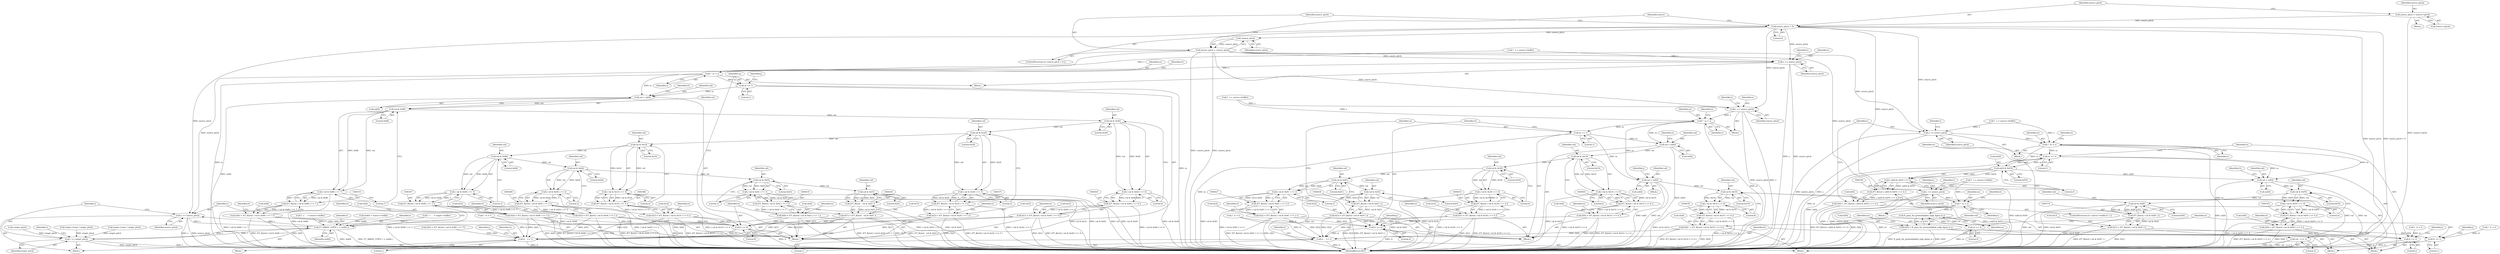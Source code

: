 digraph "0_savannah_b3500af717010137046ec4076d1e1c0641e33727@pointer" {
"1000269" [label="(Call,source_pitch = source->pitch)"];
"1000275" [label="(Call,source_pitch < 0)"];
"1000280" [label="(Call,-source_pitch)"];
"1000278" [label="(Call,source_pitch = -source_pitch)"];
"1000481" [label="(Call,s += source_pitch)"];
"1000320" [label="(Call,*  ss = s)"];
"1000343" [label="(Call,val = ss[0])"];
"1000355" [label="(Call,val & 0x80)"];
"1000354" [label="(Call,( val & 0x80 ) >> 7)"];
"1000352" [label="(Call,(FT_Byte)( ( val & 0x80 ) >> 7 ))"];
"1000348" [label="(Call,tt[0] = (FT_Byte)( ( val & 0x80 ) >> 7 ))"];
"1000434" [label="(Call,tt += 8)"];
"1000478" [label="(Call,tt   += 1)"];
"1000366" [label="(Call,val & 0x40)"];
"1000365" [label="(Call,( val & 0x40 ) >> 6)"];
"1000363" [label="(Call,(FT_Byte)( ( val & 0x40 ) >> 6 ))"];
"1000359" [label="(Call,tt[1] = (FT_Byte)( ( val & 0x40 ) >> 6 ))"];
"1000377" [label="(Call,val & 0x20)"];
"1000376" [label="(Call,( val & 0x20 ) >> 5)"];
"1000374" [label="(Call,(FT_Byte)( ( val & 0x20 ) >> 5 ))"];
"1000370" [label="(Call,tt[2] = (FT_Byte)( ( val & 0x20 ) >> 5 ))"];
"1000388" [label="(Call,val & 0x10)"];
"1000387" [label="(Call,( val & 0x10 ) >> 4)"];
"1000385" [label="(Call,(FT_Byte)( ( val & 0x10 ) >> 4 ))"];
"1000381" [label="(Call,tt[3] = (FT_Byte)( ( val & 0x10 ) >> 4 ))"];
"1000399" [label="(Call,val & 0x08)"];
"1000398" [label="(Call,( val & 0x08 ) >> 3)"];
"1000396" [label="(Call,(FT_Byte)( ( val & 0x08 ) >> 3 ))"];
"1000392" [label="(Call,tt[4] = (FT_Byte)( ( val & 0x08 ) >> 3 ))"];
"1000410" [label="(Call,val & 0x04)"];
"1000409" [label="(Call,( val & 0x04 ) >> 2)"];
"1000407" [label="(Call,(FT_Byte)( ( val & 0x04 ) >> 2 ))"];
"1000403" [label="(Call,tt[5] = (FT_Byte)( ( val & 0x04 ) >> 2 ))"];
"1000421" [label="(Call,val & 0x02)"];
"1000420" [label="(Call,( val & 0x02 ) >> 1)"];
"1000418" [label="(Call,(FT_Byte)( ( val & 0x02 ) >> 1 ))"];
"1000414" [label="(Call,tt[6] = (FT_Byte)( ( val & 0x02 ) >> 1 ))"];
"1000431" [label="(Call,val & 0x01)"];
"1000429" [label="(Call,(FT_Byte)(   val & 0x01 ))"];
"1000425" [label="(Call,tt[7] = (FT_Byte)(   val & 0x01 ))"];
"1000437" [label="(Call,ss += 1)"];
"1000532" [label="(Call,s += source_pitch)"];
"1000528" [label="(Call,FT_ARRAY_COPY( t, s, width ))"];
"1000535" [label="(Call,t += target_pitch)"];
"1000690" [label="(Call,s += source_pitch)"];
"1000572" [label="(Call,*  ss = s)"];
"1000595" [label="(Call,val = ss[0])"];
"1000607" [label="(Call,val & 0xC0)"];
"1000606" [label="(Call,( val & 0xC0 ) >> 6)"];
"1000604" [label="(Call,(FT_Byte)( ( val & 0xC0 ) >> 6 ))"];
"1000600" [label="(Call,tt[0] = (FT_Byte)( ( val & 0xC0 ) >> 6 ))"];
"1000645" [label="(Call,tt += 4)"];
"1000687" [label="(Call,tt    += 1)"];
"1000618" [label="(Call,val & 0x30)"];
"1000617" [label="(Call,( val & 0x30 ) >> 4)"];
"1000615" [label="(Call,(FT_Byte)( ( val & 0x30 ) >> 4 ))"];
"1000611" [label="(Call,tt[1] = (FT_Byte)( ( val & 0x30 ) >> 4 ))"];
"1000629" [label="(Call,val & 0x0C)"];
"1000628" [label="(Call,( val & 0x0C ) >> 2)"];
"1000626" [label="(Call,(FT_Byte)( ( val & 0x0C ) >> 2 ))"];
"1000622" [label="(Call,tt[2] = (FT_Byte)( ( val & 0x0C ) >> 2 ))"];
"1000639" [label="(Call,val & 0x03)"];
"1000637" [label="(Call,(FT_Byte)( ( val & 0x03 ) ))"];
"1000633" [label="(Call,tt[3] = (FT_Byte)( ( val & 0x03 ) ))"];
"1000642" [label="(Call,ss += 1)"];
"1000661" [label="(Call,val = ss[0])"];
"1000680" [label="(Call,val & 0xC0)"];
"1000679" [label="(Call,( val & 0xC0 ) >> 6)"];
"1000677" [label="(Call,(FT_Byte)( ( val & 0xC0 ) >> 6 ))"];
"1000673" [label="(Call,tt[0]  = (FT_Byte)( ( val & 0xC0 ) >> 6 ))"];
"1000684" [label="(Call,val  <<= 2)"];
"1000803" [label="(Call,s += source_pitch)"];
"1000730" [label="(Call,*  ss = s)"];
"1000753" [label="(Call,val = ss[0])"];
"1000765" [label="(Call,val & 0xF0)"];
"1000764" [label="(Call,( val & 0xF0 ) >> 4)"];
"1000762" [label="(Call,(FT_Byte)( ( val & 0xF0 ) >> 4 ))"];
"1000758" [label="(Call,tt[0] = (FT_Byte)( ( val & 0xF0 ) >> 4 ))"];
"1000781" [label="(Call,tt += 2)"];
"1000775" [label="(Call,val & 0x0F)"];
"1000773" [label="(Call,(FT_Byte)( ( val & 0x0F ) ))"];
"1000769" [label="(Call,tt[1] = (FT_Byte)( ( val & 0x0F ) ))"];
"1000778" [label="(Call,ss += 1)"];
"1000797" [label="(Call,ss[0] & 0xF0)"];
"1000796" [label="(Call,( ss[0] & 0xF0 ) >> 4)"];
"1000794" [label="(Call,(FT_Byte)( ( ss[0] & 0xF0 ) >> 4 ))"];
"1000790" [label="(Call,tt[0] = (FT_Byte)( ( ss[0] & 0xF0 ) >> 4 ))"];
"1000875" [label="(Call,s += source_pitch)"];
"1000843" [label="(Call,*  ss = s)"];
"1000867" [label="(Call,ft_gray_for_premultiplied_srgb_bgra( ss ))"];
"1000863" [label="(Call,tt[0] = ft_gray_for_premultiplied_srgb_bgra( ss ))"];
"1000872" [label="(Call,tt += 1)"];
"1000869" [label="(Call,ss += 4)"];
"1000637" [label="(Call,(FT_Byte)( ( val & 0x03 ) ))"];
"1000661" [label="(Call,val = ss[0])"];
"1000600" [label="(Call,tt[0] = (FT_Byte)( ( val & 0xC0 ) >> 6 ))"];
"1000592" [label="(Identifier,j)"];
"1000573" [label="(Identifier,ss)"];
"1000570" [label="(Block,)"];
"1000730" [label="(Call,*  ss = s)"];
"1000765" [label="(Call,val & 0xF0)"];
"1000791" [label="(Call,tt[0])"];
"1000609" [label="(Literal,0xC0)"];
"1000673" [label="(Call,tt[0]  = (FT_Byte)( ( val & 0xC0 ) >> 6 ))"];
"1000668" [label="(Identifier,j)"];
"1000369" [label="(Literal,6)"];
"1000429" [label="(Call,(FT_Byte)(   val & 0x01 ))"];
"1000110" [label="(Block,)"];
"1000615" [label="(Call,(FT_Byte)( ( val & 0x30 ) >> 4 ))"];
"1000499" [label="(Call,*  s     = source->buffer)"];
"1000387" [label="(Call,( val & 0x10 ) >> 4)"];
"1000794" [label="(Call,(FT_Byte)( ( ss[0] & 0xF0 ) >> 4 ))"];
"1000873" [label="(Identifier,tt)"];
"1000320" [label="(Call,*  ss = s)"];
"1000345" [label="(Call,ss[0])"];
"1000542" [label="(Call,*  s = source->buffer)"];
"1000767" [label="(Literal,0xF0)"];
"1000593" [label="(Block,)"];
"1000422" [label="(Identifier,val)"];
"1000413" [label="(Literal,2)"];
"1000630" [label="(Identifier,val)"];
"1000779" [label="(Identifier,ss)"];
"1000813" [label="(Call,*  s = source->buffer)"];
"1000679" [label="(Call,( val & 0xC0 ) >> 6)"];
"1000463" [label="(Block,)"];
"1000354" [label="(Call,( val & 0x80 ) >> 7)"];
"1000357" [label="(Literal,0x80)"];
"1000782" [label="(Identifier,tt)"];
"1000663" [label="(Call,ss[0])"];
"1000377" [label="(Call,val & 0x20)"];
"1000687" [label="(Call,tt    += 1)"];
"1000284" [label="(Identifier,source)"];
"1000631" [label="(Literal,0x0C)"];
"1000595" [label="(Call,val = ss[0])"];
"1000628" [label="(Call,( val & 0x0C ) >> 2)"];
"1000770" [label="(Call,tt[1])"];
"1000536" [label="(Identifier,t)"];
"1000535" [label="(Call,t += target_pitch)"];
"1000602" [label="(Identifier,tt)"];
"1000374" [label="(Call,(FT_Byte)( ( val & 0x20 ) >> 5 ))"];
"1000410" [label="(Call,val & 0x04)"];
"1000276" [label="(Identifier,source_pitch)"];
"1000281" [label="(Identifier,source_pitch)"];
"1000404" [label="(Call,tt[5])"];
"1000425" [label="(Call,tt[7] = (FT_Byte)(   val & 0x01 ))"];
"1000646" [label="(Identifier,tt)"];
"1000478" [label="(Call,tt   += 1)"];
"1000290" [label="(Call,*  s = source->buffer)"];
"1000363" [label="(Call,(FT_Byte)( ( val & 0x40 ) >> 6 ))"];
"1000572" [label="(Call,*  ss = s)"];
"1000784" [label="(ControlStructure,if ( source->width & 1 ))"];
"1000807" [label="(Identifier,t)"];
"1000861" [label="(Identifier,j)"];
"1000392" [label="(Call,tt[4] = (FT_Byte)( ( val & 0x08 ) >> 3 ))"];
"1000690" [label="(Call,s += source_pitch)"];
"1000801" [label="(Literal,0xF0)"];
"1000621" [label="(Literal,4)"];
"1000385" [label="(Call,(FT_Byte)( ( val & 0x10 ) >> 4 ))"];
"1000420" [label="(Call,( val & 0x02 ) >> 1)"];
"1000407" [label="(Call,(FT_Byte)( ( val & 0x04 ) >> 2 ))"];
"1000482" [label="(Identifier,s)"];
"1000350" [label="(Identifier,tt)"];
"1000613" [label="(Identifier,tt)"];
"1000632" [label="(Literal,2)"];
"1000481" [label="(Call,s += source_pitch)"];
"1000423" [label="(Literal,0x02)"];
"1000532" [label="(Call,s += source_pitch)"];
"1000529" [label="(Identifier,t)"];
"1000464" [label="(Call,tt[0] = (FT_Byte)( ( val & 0x80 ) >> 7))"];
"1000368" [label="(Literal,0x40)"];
"1000371" [label="(Call,tt[2])"];
"1000843" [label="(Call,*  ss = s)"];
"1000841" [label="(Block,)"];
"1000731" [label="(Identifier,ss)"];
"1000624" [label="(Identifier,tt)"];
"1000751" [label="(Block,)"];
"1000735" [label="(Identifier,tt)"];
"1000783" [label="(Literal,2)"];
"1000773" [label="(Call,(FT_Byte)( ( val & 0x0F ) ))"];
"1000647" [label="(Literal,4)"];
"1000758" [label="(Call,tt[0] = (FT_Byte)( ( val & 0xF0 ) >> 4 ))"];
"1000321" [label="(Identifier,ss)"];
"1000401" [label="(Literal,0x08)"];
"1000689" [label="(Literal,1)"];
"1000732" [label="(Identifier,s)"];
"1000618" [label="(Call,val & 0x30)"];
"1000633" [label="(Call,tt[3] = (FT_Byte)( ( val & 0x03 ) ))"];
"1000617" [label="(Call,( val & 0x30 ) >> 4)"];
"1000390" [label="(Literal,0x10)"];
"1000361" [label="(Identifier,tt)"];
"1000526" [label="(Identifier,i)"];
"1000682" [label="(Literal,0xC0)"];
"1000681" [label="(Identifier,val)"];
"1000527" [label="(Block,)"];
"1000367" [label="(Identifier,val)"];
"1000432" [label="(Identifier,val)"];
"1000612" [label="(Call,tt[1])"];
"1000691" [label="(Identifier,s)"];
"1000768" [label="(Literal,4)"];
"1000845" [label="(Identifier,s)"];
"1000775" [label="(Call,val & 0x0F)"];
"1000433" [label="(Literal,0x01)"];
"1000493" [label="(Call,width = source->width)"];
"1000622" [label="(Call,tt[2] = (FT_Byte)( ( val & 0x0C ) >> 2 ))"];
"1000366" [label="(Call,val & 0x40)"];
"1000437" [label="(Call,ss += 1)"];
"1000680" [label="(Call,val & 0xC0)"];
"1000754" [label="(Identifier,val)"];
"1000642" [label="(Call,ss += 1)"];
"1000383" [label="(Identifier,tt)"];
"1000348" [label="(Call,tt[0] = (FT_Byte)( ( val & 0x80 ) >> 7 ))"];
"1000641" [label="(Literal,0x03)"];
"1000358" [label="(Literal,7)"];
"1000635" [label="(Identifier,tt)"];
"1000776" [label="(Identifier,val)"];
"1000877" [label="(Identifier,source_pitch)"];
"1000629" [label="(Call,val & 0x0C)"];
"1000462" [label="(Identifier,j)"];
"1000700" [label="(Call,*  s = source->buffer)"];
"1000802" [label="(Literal,4)"];
"1000352" [label="(Call,(FT_Byte)( ( val & 0x80 ) >> 7 ))"];
"1000382" [label="(Call,tt[3])"];
"1000232" [label="(Call,target->rows * target_pitch)"];
"1000619" [label="(Identifier,val)"];
"1000597" [label="(Call,ss[0])"];
"1000341" [label="(Block,)"];
"1000606" [label="(Call,( val & 0xC0 ) >> 6)"];
"1000370" [label="(Call,tt[2] = (FT_Byte)( ( val & 0x20 ) >> 5 ))"];
"1000359" [label="(Call,tt[1] = (FT_Byte)( ( val & 0x40 ) >> 6 ))"];
"1000755" [label="(Call,ss[0])"];
"1000871" [label="(Literal,4)"];
"1000393" [label="(Call,tt[4])"];
"1000863" [label="(Call,tt[0] = ft_gray_for_premultiplied_srgb_bgra( ss ))"];
"1000431" [label="(Call,val & 0x01)"];
"1000692" [label="(Identifier,source_pitch)"];
"1000400" [label="(Identifier,val)"];
"1000376" [label="(Call,( val & 0x20 ) >> 5)"];
"1000662" [label="(Identifier,val)"];
"1000601" [label="(Call,tt[0])"];
"1000780" [label="(Literal,1)"];
"1000415" [label="(Call,tt[6])"];
"1000694" [label="(Identifier,t)"];
"1000688" [label="(Identifier,tt)"];
"1000659" [label="(Block,)"];
"1000677" [label="(Call,(FT_Byte)( ( val & 0xC0 ) >> 6 ))"];
"1000344" [label="(Identifier,val)"];
"1000753" [label="(Call,val = ss[0])"];
"1000479" [label="(Identifier,tt)"];
"1000379" [label="(Literal,0x20)"];
"1000372" [label="(Identifier,tt)"];
"1000872" [label="(Call,tt += 1)"];
"1000797" [label="(Call,ss[0] & 0xF0)"];
"1000274" [label="(ControlStructure,if ( source_pitch < 0 ))"];
"1000280" [label="(Call,-source_pitch)"];
"1000414" [label="(Call,tt[6] = (FT_Byte)( ( val & 0x02 ) >> 1 ))"];
"1000533" [label="(Identifier,s)"];
"1000577" [label="(Identifier,tt)"];
"1000416" [label="(Identifier,tt)"];
"1000870" [label="(Identifier,ss)"];
"1000402" [label="(Literal,3)"];
"1000325" [label="(Identifier,tt)"];
"1000485" [label="(Identifier,t)"];
"1000610" [label="(Literal,6)"];
"1000847" [label="(Call,*  tt = t)"];
"1000604" [label="(Call,(FT_Byte)( ( val & 0xC0 ) >> 6 ))"];
"1000322" [label="(Identifier,s)"];
"1000277" [label="(Literal,0)"];
"1000389" [label="(Identifier,val)"];
"1000803" [label="(Call,s += source_pitch)"];
"1000750" [label="(Identifier,j)"];
"1000427" [label="(Identifier,tt)"];
"1000411" [label="(Identifier,val)"];
"1000805" [label="(Identifier,source_pitch)"];
"1000868" [label="(Identifier,ss)"];
"1000620" [label="(Literal,0x30)"];
"1000243" [label="(Call,target->rows * target_pitch)"];
"1000439" [label="(Literal,1)"];
"1000875" [label="(Call,s += source_pitch)"];
"1000424" [label="(Literal,1)"];
"1000674" [label="(Call,tt[0])"];
"1000436" [label="(Literal,8)"];
"1000356" [label="(Identifier,val)"];
"1000530" [label="(Identifier,s)"];
"1000864" [label="(Call,tt[0])"];
"1000381" [label="(Call,tt[3] = (FT_Byte)( ( val & 0x10 ) >> 4 ))"];
"1000412" [label="(Literal,0x04)"];
"1000634" [label="(Call,tt[3])"];
"1000777" [label="(Literal,0x0F)"];
"1000876" [label="(Identifier,s)"];
"1000844" [label="(Identifier,ss)"];
"1000343" [label="(Call,val = ss[0])"];
"1000639" [label="(Call,val & 0x03)"];
"1000640" [label="(Identifier,val)"];
"1000869" [label="(Call,ss += 4)"];
"1000848" [label="(Identifier,tt)"];
"1000645" [label="(Call,tt += 4)"];
"1000349" [label="(Call,tt[0])"];
"1000623" [label="(Call,tt[2])"];
"1000781" [label="(Call,tt += 2)"];
"1000391" [label="(Literal,4)"];
"1000728" [label="(Block,)"];
"1000279" [label="(Identifier,source_pitch)"];
"1000574" [label="(Identifier,s)"];
"1000672" [label="(Block,)"];
"1000683" [label="(Literal,6)"];
"1000421" [label="(Call,val & 0x02)"];
"1000403" [label="(Call,tt[5] = (FT_Byte)( ( val & 0x04 ) >> 2 ))"];
"1000531" [label="(Identifier,width)"];
"1000434" [label="(Call,tt += 8)"];
"1000769" [label="(Call,tt[1] = (FT_Byte)( ( val & 0x0F ) ))"];
"1000399" [label="(Call,val & 0x08)"];
"1000269" [label="(Call,source_pitch = source->pitch)"];
"1000260" [label="(Call,-target_pitch)"];
"1000671" [label="(Identifier,j)"];
"1000438" [label="(Identifier,ss)"];
"1000528" [label="(Call,FT_ARRAY_COPY( t, s, width ))"];
"1000380" [label="(Literal,5)"];
"1000340" [label="(Identifier,j)"];
"1000275" [label="(Call,source_pitch < 0)"];
"1000318" [label="(Block,)"];
"1000278" [label="(Call,source_pitch = -source_pitch)"];
"1000365" [label="(Call,( val & 0x40 ) >> 6)"];
"1000764" [label="(Call,( val & 0xF0 ) >> 4)"];
"1000426" [label="(Call,tt[7])"];
"1000867" [label="(Call,ft_gray_for_premultiplied_srgb_bgra( ss ))"];
"1000394" [label="(Identifier,tt)"];
"1000686" [label="(Literal,2)"];
"1000798" [label="(Call,ss[0])"];
"1000409" [label="(Call,( val & 0x04 ) >> 2)"];
"1000271" [label="(Call,source->pitch)"];
"1000874" [label="(Literal,1)"];
"1000804" [label="(Identifier,s)"];
"1000483" [label="(Identifier,source_pitch)"];
"1000360" [label="(Call,tt[1])"];
"1000398" [label="(Call,( val & 0x08 ) >> 3)"];
"1000270" [label="(Identifier,source_pitch)"];
"1000685" [label="(Identifier,val)"];
"1000778" [label="(Call,ss += 1)"];
"1000879" [label="(Identifier,t)"];
"1000355" [label="(Call,val & 0x80)"];
"1000537" [label="(Identifier,target_pitch)"];
"1000378" [label="(Identifier,val)"];
"1000405" [label="(Identifier,tt)"];
"1000324" [label="(Call,*  tt = t)"];
"1000607" [label="(Call,val & 0xC0)"];
"1000435" [label="(Identifier,tt)"];
"1000684" [label="(Call,val  <<= 2)"];
"1000885" [label="(MethodReturn,RET)"];
"1000388" [label="(Call,val & 0x10)"];
"1000734" [label="(Call,*  tt = t)"];
"1000790" [label="(Call,tt[0] = (FT_Byte)( ( ss[0] & 0xF0 ) >> 4 ))"];
"1000596" [label="(Identifier,val)"];
"1000608" [label="(Identifier,val)"];
"1000534" [label="(Identifier,source_pitch)"];
"1000396" [label="(Call,(FT_Byte)( ( val & 0x08 ) >> 3 ))"];
"1000760" [label="(Identifier,tt)"];
"1000643" [label="(Identifier,ss)"];
"1000505" [label="(Call,*  t     = target->buffer)"];
"1000644" [label="(Literal,1)"];
"1000766" [label="(Identifier,val)"];
"1000480" [label="(Literal,1)"];
"1000759" [label="(Call,tt[0])"];
"1000576" [label="(Call,*  tt = t)"];
"1000611" [label="(Call,tt[1] = (FT_Byte)( ( val & 0x30 ) >> 4 ))"];
"1000626" [label="(Call,(FT_Byte)( ( val & 0x0C ) >> 2 ))"];
"1000762" [label="(Call,(FT_Byte)( ( val & 0xF0 ) >> 4 ))"];
"1000771" [label="(Identifier,tt)"];
"1000796" [label="(Call,( ss[0] & 0xF0 ) >> 4)"];
"1000862" [label="(Block,)"];
"1000418" [label="(Call,(FT_Byte)( ( val & 0x02 ) >> 1 ))"];
"1000269" -> "1000110"  [label="AST: "];
"1000269" -> "1000271"  [label="CFG: "];
"1000270" -> "1000269"  [label="AST: "];
"1000271" -> "1000269"  [label="AST: "];
"1000276" -> "1000269"  [label="CFG: "];
"1000269" -> "1000885"  [label="DDG: source->pitch"];
"1000269" -> "1000275"  [label="DDG: source_pitch"];
"1000275" -> "1000274"  [label="AST: "];
"1000275" -> "1000277"  [label="CFG: "];
"1000276" -> "1000275"  [label="AST: "];
"1000277" -> "1000275"  [label="AST: "];
"1000279" -> "1000275"  [label="CFG: "];
"1000284" -> "1000275"  [label="CFG: "];
"1000275" -> "1000885"  [label="DDG: source_pitch < 0"];
"1000275" -> "1000885"  [label="DDG: source_pitch"];
"1000275" -> "1000280"  [label="DDG: source_pitch"];
"1000275" -> "1000481"  [label="DDG: source_pitch"];
"1000275" -> "1000532"  [label="DDG: source_pitch"];
"1000275" -> "1000690"  [label="DDG: source_pitch"];
"1000275" -> "1000803"  [label="DDG: source_pitch"];
"1000275" -> "1000875"  [label="DDG: source_pitch"];
"1000280" -> "1000278"  [label="AST: "];
"1000280" -> "1000281"  [label="CFG: "];
"1000281" -> "1000280"  [label="AST: "];
"1000278" -> "1000280"  [label="CFG: "];
"1000280" -> "1000278"  [label="DDG: source_pitch"];
"1000278" -> "1000274"  [label="AST: "];
"1000279" -> "1000278"  [label="AST: "];
"1000284" -> "1000278"  [label="CFG: "];
"1000278" -> "1000885"  [label="DDG: -source_pitch"];
"1000278" -> "1000885"  [label="DDG: source_pitch"];
"1000278" -> "1000481"  [label="DDG: source_pitch"];
"1000278" -> "1000532"  [label="DDG: source_pitch"];
"1000278" -> "1000690"  [label="DDG: source_pitch"];
"1000278" -> "1000803"  [label="DDG: source_pitch"];
"1000278" -> "1000875"  [label="DDG: source_pitch"];
"1000481" -> "1000318"  [label="AST: "];
"1000481" -> "1000483"  [label="CFG: "];
"1000482" -> "1000481"  [label="AST: "];
"1000483" -> "1000481"  [label="AST: "];
"1000485" -> "1000481"  [label="CFG: "];
"1000481" -> "1000885"  [label="DDG: source_pitch"];
"1000481" -> "1000885"  [label="DDG: s"];
"1000481" -> "1000320"  [label="DDG: s"];
"1000290" -> "1000481"  [label="DDG: s"];
"1000320" -> "1000318"  [label="AST: "];
"1000320" -> "1000322"  [label="CFG: "];
"1000321" -> "1000320"  [label="AST: "];
"1000322" -> "1000320"  [label="AST: "];
"1000325" -> "1000320"  [label="CFG: "];
"1000320" -> "1000885"  [label="DDG: ss"];
"1000290" -> "1000320"  [label="DDG: s"];
"1000320" -> "1000343"  [label="DDG: ss"];
"1000320" -> "1000437"  [label="DDG: ss"];
"1000343" -> "1000341"  [label="AST: "];
"1000343" -> "1000345"  [label="CFG: "];
"1000344" -> "1000343"  [label="AST: "];
"1000345" -> "1000343"  [label="AST: "];
"1000350" -> "1000343"  [label="CFG: "];
"1000343" -> "1000885"  [label="DDG: ss[0]"];
"1000437" -> "1000343"  [label="DDG: ss"];
"1000343" -> "1000355"  [label="DDG: val"];
"1000355" -> "1000354"  [label="AST: "];
"1000355" -> "1000357"  [label="CFG: "];
"1000356" -> "1000355"  [label="AST: "];
"1000357" -> "1000355"  [label="AST: "];
"1000358" -> "1000355"  [label="CFG: "];
"1000355" -> "1000354"  [label="DDG: val"];
"1000355" -> "1000354"  [label="DDG: 0x80"];
"1000355" -> "1000366"  [label="DDG: val"];
"1000354" -> "1000352"  [label="AST: "];
"1000354" -> "1000358"  [label="CFG: "];
"1000358" -> "1000354"  [label="AST: "];
"1000352" -> "1000354"  [label="CFG: "];
"1000354" -> "1000885"  [label="DDG: val & 0x80"];
"1000354" -> "1000352"  [label="DDG: val & 0x80"];
"1000354" -> "1000352"  [label="DDG: 7"];
"1000352" -> "1000348"  [label="AST: "];
"1000353" -> "1000352"  [label="AST: "];
"1000348" -> "1000352"  [label="CFG: "];
"1000352" -> "1000885"  [label="DDG: ( val & 0x80 ) >> 7"];
"1000352" -> "1000348"  [label="DDG: ( val & 0x80 ) >> 7"];
"1000348" -> "1000341"  [label="AST: "];
"1000349" -> "1000348"  [label="AST: "];
"1000361" -> "1000348"  [label="CFG: "];
"1000348" -> "1000885"  [label="DDG: tt[0]"];
"1000348" -> "1000885"  [label="DDG: (FT_Byte)( ( val & 0x80 ) >> 7 )"];
"1000348" -> "1000434"  [label="DDG: tt[0]"];
"1000434" -> "1000341"  [label="AST: "];
"1000434" -> "1000436"  [label="CFG: "];
"1000435" -> "1000434"  [label="AST: "];
"1000436" -> "1000434"  [label="AST: "];
"1000438" -> "1000434"  [label="CFG: "];
"1000434" -> "1000885"  [label="DDG: tt"];
"1000403" -> "1000434"  [label="DDG: tt[5]"];
"1000370" -> "1000434"  [label="DDG: tt[2]"];
"1000392" -> "1000434"  [label="DDG: tt[4]"];
"1000425" -> "1000434"  [label="DDG: tt[7]"];
"1000414" -> "1000434"  [label="DDG: tt[6]"];
"1000359" -> "1000434"  [label="DDG: tt[1]"];
"1000324" -> "1000434"  [label="DDG: tt"];
"1000381" -> "1000434"  [label="DDG: tt[3]"];
"1000434" -> "1000478"  [label="DDG: tt"];
"1000478" -> "1000463"  [label="AST: "];
"1000478" -> "1000480"  [label="CFG: "];
"1000479" -> "1000478"  [label="AST: "];
"1000480" -> "1000478"  [label="AST: "];
"1000462" -> "1000478"  [label="CFG: "];
"1000478" -> "1000885"  [label="DDG: tt"];
"1000464" -> "1000478"  [label="DDG: tt[0]"];
"1000403" -> "1000478"  [label="DDG: tt[5]"];
"1000370" -> "1000478"  [label="DDG: tt[2]"];
"1000392" -> "1000478"  [label="DDG: tt[4]"];
"1000425" -> "1000478"  [label="DDG: tt[7]"];
"1000414" -> "1000478"  [label="DDG: tt[6]"];
"1000359" -> "1000478"  [label="DDG: tt[1]"];
"1000324" -> "1000478"  [label="DDG: tt"];
"1000381" -> "1000478"  [label="DDG: tt[3]"];
"1000366" -> "1000365"  [label="AST: "];
"1000366" -> "1000368"  [label="CFG: "];
"1000367" -> "1000366"  [label="AST: "];
"1000368" -> "1000366"  [label="AST: "];
"1000369" -> "1000366"  [label="CFG: "];
"1000366" -> "1000365"  [label="DDG: val"];
"1000366" -> "1000365"  [label="DDG: 0x40"];
"1000366" -> "1000377"  [label="DDG: val"];
"1000365" -> "1000363"  [label="AST: "];
"1000365" -> "1000369"  [label="CFG: "];
"1000369" -> "1000365"  [label="AST: "];
"1000363" -> "1000365"  [label="CFG: "];
"1000365" -> "1000885"  [label="DDG: val & 0x40"];
"1000365" -> "1000363"  [label="DDG: val & 0x40"];
"1000365" -> "1000363"  [label="DDG: 6"];
"1000363" -> "1000359"  [label="AST: "];
"1000364" -> "1000363"  [label="AST: "];
"1000359" -> "1000363"  [label="CFG: "];
"1000363" -> "1000885"  [label="DDG: ( val & 0x40 ) >> 6"];
"1000363" -> "1000359"  [label="DDG: ( val & 0x40 ) >> 6"];
"1000359" -> "1000341"  [label="AST: "];
"1000360" -> "1000359"  [label="AST: "];
"1000372" -> "1000359"  [label="CFG: "];
"1000359" -> "1000885"  [label="DDG: tt[1]"];
"1000359" -> "1000885"  [label="DDG: (FT_Byte)( ( val & 0x40 ) >> 6 )"];
"1000377" -> "1000376"  [label="AST: "];
"1000377" -> "1000379"  [label="CFG: "];
"1000378" -> "1000377"  [label="AST: "];
"1000379" -> "1000377"  [label="AST: "];
"1000380" -> "1000377"  [label="CFG: "];
"1000377" -> "1000376"  [label="DDG: val"];
"1000377" -> "1000376"  [label="DDG: 0x20"];
"1000377" -> "1000388"  [label="DDG: val"];
"1000376" -> "1000374"  [label="AST: "];
"1000376" -> "1000380"  [label="CFG: "];
"1000380" -> "1000376"  [label="AST: "];
"1000374" -> "1000376"  [label="CFG: "];
"1000376" -> "1000885"  [label="DDG: val & 0x20"];
"1000376" -> "1000374"  [label="DDG: val & 0x20"];
"1000376" -> "1000374"  [label="DDG: 5"];
"1000374" -> "1000370"  [label="AST: "];
"1000375" -> "1000374"  [label="AST: "];
"1000370" -> "1000374"  [label="CFG: "];
"1000374" -> "1000885"  [label="DDG: ( val & 0x20 ) >> 5"];
"1000374" -> "1000370"  [label="DDG: ( val & 0x20 ) >> 5"];
"1000370" -> "1000341"  [label="AST: "];
"1000371" -> "1000370"  [label="AST: "];
"1000383" -> "1000370"  [label="CFG: "];
"1000370" -> "1000885"  [label="DDG: (FT_Byte)( ( val & 0x20 ) >> 5 )"];
"1000370" -> "1000885"  [label="DDG: tt[2]"];
"1000388" -> "1000387"  [label="AST: "];
"1000388" -> "1000390"  [label="CFG: "];
"1000389" -> "1000388"  [label="AST: "];
"1000390" -> "1000388"  [label="AST: "];
"1000391" -> "1000388"  [label="CFG: "];
"1000388" -> "1000387"  [label="DDG: val"];
"1000388" -> "1000387"  [label="DDG: 0x10"];
"1000388" -> "1000399"  [label="DDG: val"];
"1000387" -> "1000385"  [label="AST: "];
"1000387" -> "1000391"  [label="CFG: "];
"1000391" -> "1000387"  [label="AST: "];
"1000385" -> "1000387"  [label="CFG: "];
"1000387" -> "1000885"  [label="DDG: val & 0x10"];
"1000387" -> "1000385"  [label="DDG: val & 0x10"];
"1000387" -> "1000385"  [label="DDG: 4"];
"1000385" -> "1000381"  [label="AST: "];
"1000386" -> "1000385"  [label="AST: "];
"1000381" -> "1000385"  [label="CFG: "];
"1000385" -> "1000885"  [label="DDG: ( val & 0x10 ) >> 4"];
"1000385" -> "1000381"  [label="DDG: ( val & 0x10 ) >> 4"];
"1000381" -> "1000341"  [label="AST: "];
"1000382" -> "1000381"  [label="AST: "];
"1000394" -> "1000381"  [label="CFG: "];
"1000381" -> "1000885"  [label="DDG: tt[3]"];
"1000381" -> "1000885"  [label="DDG: (FT_Byte)( ( val & 0x10 ) >> 4 )"];
"1000399" -> "1000398"  [label="AST: "];
"1000399" -> "1000401"  [label="CFG: "];
"1000400" -> "1000399"  [label="AST: "];
"1000401" -> "1000399"  [label="AST: "];
"1000402" -> "1000399"  [label="CFG: "];
"1000399" -> "1000398"  [label="DDG: val"];
"1000399" -> "1000398"  [label="DDG: 0x08"];
"1000399" -> "1000410"  [label="DDG: val"];
"1000398" -> "1000396"  [label="AST: "];
"1000398" -> "1000402"  [label="CFG: "];
"1000402" -> "1000398"  [label="AST: "];
"1000396" -> "1000398"  [label="CFG: "];
"1000398" -> "1000885"  [label="DDG: val & 0x08"];
"1000398" -> "1000396"  [label="DDG: val & 0x08"];
"1000398" -> "1000396"  [label="DDG: 3"];
"1000396" -> "1000392"  [label="AST: "];
"1000397" -> "1000396"  [label="AST: "];
"1000392" -> "1000396"  [label="CFG: "];
"1000396" -> "1000885"  [label="DDG: ( val & 0x08 ) >> 3"];
"1000396" -> "1000392"  [label="DDG: ( val & 0x08 ) >> 3"];
"1000392" -> "1000341"  [label="AST: "];
"1000393" -> "1000392"  [label="AST: "];
"1000405" -> "1000392"  [label="CFG: "];
"1000392" -> "1000885"  [label="DDG: (FT_Byte)( ( val & 0x08 ) >> 3 )"];
"1000392" -> "1000885"  [label="DDG: tt[4]"];
"1000410" -> "1000409"  [label="AST: "];
"1000410" -> "1000412"  [label="CFG: "];
"1000411" -> "1000410"  [label="AST: "];
"1000412" -> "1000410"  [label="AST: "];
"1000413" -> "1000410"  [label="CFG: "];
"1000410" -> "1000409"  [label="DDG: val"];
"1000410" -> "1000409"  [label="DDG: 0x04"];
"1000410" -> "1000421"  [label="DDG: val"];
"1000409" -> "1000407"  [label="AST: "];
"1000409" -> "1000413"  [label="CFG: "];
"1000413" -> "1000409"  [label="AST: "];
"1000407" -> "1000409"  [label="CFG: "];
"1000409" -> "1000885"  [label="DDG: val & 0x04"];
"1000409" -> "1000407"  [label="DDG: val & 0x04"];
"1000409" -> "1000407"  [label="DDG: 2"];
"1000407" -> "1000403"  [label="AST: "];
"1000408" -> "1000407"  [label="AST: "];
"1000403" -> "1000407"  [label="CFG: "];
"1000407" -> "1000885"  [label="DDG: ( val & 0x04 ) >> 2"];
"1000407" -> "1000403"  [label="DDG: ( val & 0x04 ) >> 2"];
"1000403" -> "1000341"  [label="AST: "];
"1000404" -> "1000403"  [label="AST: "];
"1000416" -> "1000403"  [label="CFG: "];
"1000403" -> "1000885"  [label="DDG: tt[5]"];
"1000403" -> "1000885"  [label="DDG: (FT_Byte)( ( val & 0x04 ) >> 2 )"];
"1000421" -> "1000420"  [label="AST: "];
"1000421" -> "1000423"  [label="CFG: "];
"1000422" -> "1000421"  [label="AST: "];
"1000423" -> "1000421"  [label="AST: "];
"1000424" -> "1000421"  [label="CFG: "];
"1000421" -> "1000420"  [label="DDG: val"];
"1000421" -> "1000420"  [label="DDG: 0x02"];
"1000421" -> "1000431"  [label="DDG: val"];
"1000420" -> "1000418"  [label="AST: "];
"1000420" -> "1000424"  [label="CFG: "];
"1000424" -> "1000420"  [label="AST: "];
"1000418" -> "1000420"  [label="CFG: "];
"1000420" -> "1000885"  [label="DDG: val & 0x02"];
"1000420" -> "1000418"  [label="DDG: val & 0x02"];
"1000420" -> "1000418"  [label="DDG: 1"];
"1000418" -> "1000414"  [label="AST: "];
"1000419" -> "1000418"  [label="AST: "];
"1000414" -> "1000418"  [label="CFG: "];
"1000418" -> "1000885"  [label="DDG: ( val & 0x02 ) >> 1"];
"1000418" -> "1000414"  [label="DDG: ( val & 0x02 ) >> 1"];
"1000414" -> "1000341"  [label="AST: "];
"1000415" -> "1000414"  [label="AST: "];
"1000427" -> "1000414"  [label="CFG: "];
"1000414" -> "1000885"  [label="DDG: (FT_Byte)( ( val & 0x02 ) >> 1 )"];
"1000414" -> "1000885"  [label="DDG: tt[6]"];
"1000431" -> "1000429"  [label="AST: "];
"1000431" -> "1000433"  [label="CFG: "];
"1000432" -> "1000431"  [label="AST: "];
"1000433" -> "1000431"  [label="AST: "];
"1000429" -> "1000431"  [label="CFG: "];
"1000431" -> "1000885"  [label="DDG: val"];
"1000431" -> "1000429"  [label="DDG: val"];
"1000431" -> "1000429"  [label="DDG: 0x01"];
"1000429" -> "1000425"  [label="AST: "];
"1000430" -> "1000429"  [label="AST: "];
"1000425" -> "1000429"  [label="CFG: "];
"1000429" -> "1000885"  [label="DDG: val & 0x01"];
"1000429" -> "1000425"  [label="DDG: val & 0x01"];
"1000425" -> "1000341"  [label="AST: "];
"1000426" -> "1000425"  [label="AST: "];
"1000435" -> "1000425"  [label="CFG: "];
"1000425" -> "1000885"  [label="DDG: tt[7]"];
"1000425" -> "1000885"  [label="DDG: (FT_Byte)(   val & 0x01 )"];
"1000437" -> "1000341"  [label="AST: "];
"1000437" -> "1000439"  [label="CFG: "];
"1000438" -> "1000437"  [label="AST: "];
"1000439" -> "1000437"  [label="AST: "];
"1000340" -> "1000437"  [label="CFG: "];
"1000437" -> "1000885"  [label="DDG: ss"];
"1000532" -> "1000527"  [label="AST: "];
"1000532" -> "1000534"  [label="CFG: "];
"1000533" -> "1000532"  [label="AST: "];
"1000534" -> "1000532"  [label="AST: "];
"1000536" -> "1000532"  [label="CFG: "];
"1000532" -> "1000885"  [label="DDG: s"];
"1000532" -> "1000885"  [label="DDG: source_pitch"];
"1000532" -> "1000528"  [label="DDG: s"];
"1000528" -> "1000532"  [label="DDG: s"];
"1000528" -> "1000527"  [label="AST: "];
"1000528" -> "1000531"  [label="CFG: "];
"1000529" -> "1000528"  [label="AST: "];
"1000530" -> "1000528"  [label="AST: "];
"1000531" -> "1000528"  [label="AST: "];
"1000533" -> "1000528"  [label="CFG: "];
"1000528" -> "1000885"  [label="DDG: FT_ARRAY_COPY( t, s, width )"];
"1000528" -> "1000885"  [label="DDG: width"];
"1000505" -> "1000528"  [label="DDG: t"];
"1000535" -> "1000528"  [label="DDG: t"];
"1000499" -> "1000528"  [label="DDG: s"];
"1000493" -> "1000528"  [label="DDG: width"];
"1000528" -> "1000535"  [label="DDG: t"];
"1000535" -> "1000527"  [label="AST: "];
"1000535" -> "1000537"  [label="CFG: "];
"1000536" -> "1000535"  [label="AST: "];
"1000537" -> "1000535"  [label="AST: "];
"1000526" -> "1000535"  [label="CFG: "];
"1000535" -> "1000885"  [label="DDG: t"];
"1000535" -> "1000885"  [label="DDG: target_pitch"];
"1000232" -> "1000535"  [label="DDG: target_pitch"];
"1000260" -> "1000535"  [label="DDG: target_pitch"];
"1000243" -> "1000535"  [label="DDG: target_pitch"];
"1000690" -> "1000570"  [label="AST: "];
"1000690" -> "1000692"  [label="CFG: "];
"1000691" -> "1000690"  [label="AST: "];
"1000692" -> "1000690"  [label="AST: "];
"1000694" -> "1000690"  [label="CFG: "];
"1000690" -> "1000885"  [label="DDG: source_pitch"];
"1000690" -> "1000885"  [label="DDG: s"];
"1000690" -> "1000572"  [label="DDG: s"];
"1000542" -> "1000690"  [label="DDG: s"];
"1000572" -> "1000570"  [label="AST: "];
"1000572" -> "1000574"  [label="CFG: "];
"1000573" -> "1000572"  [label="AST: "];
"1000574" -> "1000572"  [label="AST: "];
"1000577" -> "1000572"  [label="CFG: "];
"1000572" -> "1000885"  [label="DDG: ss"];
"1000542" -> "1000572"  [label="DDG: s"];
"1000572" -> "1000595"  [label="DDG: ss"];
"1000572" -> "1000642"  [label="DDG: ss"];
"1000572" -> "1000661"  [label="DDG: ss"];
"1000595" -> "1000593"  [label="AST: "];
"1000595" -> "1000597"  [label="CFG: "];
"1000596" -> "1000595"  [label="AST: "];
"1000597" -> "1000595"  [label="AST: "];
"1000602" -> "1000595"  [label="CFG: "];
"1000595" -> "1000885"  [label="DDG: ss[0]"];
"1000642" -> "1000595"  [label="DDG: ss"];
"1000595" -> "1000607"  [label="DDG: val"];
"1000607" -> "1000606"  [label="AST: "];
"1000607" -> "1000609"  [label="CFG: "];
"1000608" -> "1000607"  [label="AST: "];
"1000609" -> "1000607"  [label="AST: "];
"1000610" -> "1000607"  [label="CFG: "];
"1000607" -> "1000606"  [label="DDG: val"];
"1000607" -> "1000606"  [label="DDG: 0xC0"];
"1000607" -> "1000618"  [label="DDG: val"];
"1000606" -> "1000604"  [label="AST: "];
"1000606" -> "1000610"  [label="CFG: "];
"1000610" -> "1000606"  [label="AST: "];
"1000604" -> "1000606"  [label="CFG: "];
"1000606" -> "1000885"  [label="DDG: val & 0xC0"];
"1000606" -> "1000604"  [label="DDG: val & 0xC0"];
"1000606" -> "1000604"  [label="DDG: 6"];
"1000604" -> "1000600"  [label="AST: "];
"1000605" -> "1000604"  [label="AST: "];
"1000600" -> "1000604"  [label="CFG: "];
"1000604" -> "1000885"  [label="DDG: ( val & 0xC0 ) >> 6"];
"1000604" -> "1000600"  [label="DDG: ( val & 0xC0 ) >> 6"];
"1000600" -> "1000593"  [label="AST: "];
"1000601" -> "1000600"  [label="AST: "];
"1000613" -> "1000600"  [label="CFG: "];
"1000600" -> "1000885"  [label="DDG: (FT_Byte)( ( val & 0xC0 ) >> 6 )"];
"1000600" -> "1000885"  [label="DDG: tt[0]"];
"1000600" -> "1000645"  [label="DDG: tt[0]"];
"1000645" -> "1000593"  [label="AST: "];
"1000645" -> "1000647"  [label="CFG: "];
"1000646" -> "1000645"  [label="AST: "];
"1000647" -> "1000645"  [label="AST: "];
"1000592" -> "1000645"  [label="CFG: "];
"1000645" -> "1000885"  [label="DDG: tt"];
"1000622" -> "1000645"  [label="DDG: tt[2]"];
"1000576" -> "1000645"  [label="DDG: tt"];
"1000633" -> "1000645"  [label="DDG: tt[3]"];
"1000611" -> "1000645"  [label="DDG: tt[1]"];
"1000645" -> "1000687"  [label="DDG: tt"];
"1000687" -> "1000672"  [label="AST: "];
"1000687" -> "1000689"  [label="CFG: "];
"1000688" -> "1000687"  [label="AST: "];
"1000689" -> "1000687"  [label="AST: "];
"1000671" -> "1000687"  [label="CFG: "];
"1000687" -> "1000885"  [label="DDG: tt"];
"1000622" -> "1000687"  [label="DDG: tt[2]"];
"1000576" -> "1000687"  [label="DDG: tt"];
"1000673" -> "1000687"  [label="DDG: tt[0]"];
"1000633" -> "1000687"  [label="DDG: tt[3]"];
"1000611" -> "1000687"  [label="DDG: tt[1]"];
"1000618" -> "1000617"  [label="AST: "];
"1000618" -> "1000620"  [label="CFG: "];
"1000619" -> "1000618"  [label="AST: "];
"1000620" -> "1000618"  [label="AST: "];
"1000621" -> "1000618"  [label="CFG: "];
"1000618" -> "1000617"  [label="DDG: val"];
"1000618" -> "1000617"  [label="DDG: 0x30"];
"1000618" -> "1000629"  [label="DDG: val"];
"1000617" -> "1000615"  [label="AST: "];
"1000617" -> "1000621"  [label="CFG: "];
"1000621" -> "1000617"  [label="AST: "];
"1000615" -> "1000617"  [label="CFG: "];
"1000617" -> "1000885"  [label="DDG: val & 0x30"];
"1000617" -> "1000615"  [label="DDG: val & 0x30"];
"1000617" -> "1000615"  [label="DDG: 4"];
"1000615" -> "1000611"  [label="AST: "];
"1000616" -> "1000615"  [label="AST: "];
"1000611" -> "1000615"  [label="CFG: "];
"1000615" -> "1000885"  [label="DDG: ( val & 0x30 ) >> 4"];
"1000615" -> "1000611"  [label="DDG: ( val & 0x30 ) >> 4"];
"1000611" -> "1000593"  [label="AST: "];
"1000612" -> "1000611"  [label="AST: "];
"1000624" -> "1000611"  [label="CFG: "];
"1000611" -> "1000885"  [label="DDG: (FT_Byte)( ( val & 0x30 ) >> 4 )"];
"1000611" -> "1000885"  [label="DDG: tt[1]"];
"1000629" -> "1000628"  [label="AST: "];
"1000629" -> "1000631"  [label="CFG: "];
"1000630" -> "1000629"  [label="AST: "];
"1000631" -> "1000629"  [label="AST: "];
"1000632" -> "1000629"  [label="CFG: "];
"1000629" -> "1000628"  [label="DDG: val"];
"1000629" -> "1000628"  [label="DDG: 0x0C"];
"1000629" -> "1000639"  [label="DDG: val"];
"1000628" -> "1000626"  [label="AST: "];
"1000628" -> "1000632"  [label="CFG: "];
"1000632" -> "1000628"  [label="AST: "];
"1000626" -> "1000628"  [label="CFG: "];
"1000628" -> "1000885"  [label="DDG: val & 0x0C"];
"1000628" -> "1000626"  [label="DDG: val & 0x0C"];
"1000628" -> "1000626"  [label="DDG: 2"];
"1000626" -> "1000622"  [label="AST: "];
"1000627" -> "1000626"  [label="AST: "];
"1000622" -> "1000626"  [label="CFG: "];
"1000626" -> "1000885"  [label="DDG: ( val & 0x0C ) >> 2"];
"1000626" -> "1000622"  [label="DDG: ( val & 0x0C ) >> 2"];
"1000622" -> "1000593"  [label="AST: "];
"1000623" -> "1000622"  [label="AST: "];
"1000635" -> "1000622"  [label="CFG: "];
"1000622" -> "1000885"  [label="DDG: tt[2]"];
"1000622" -> "1000885"  [label="DDG: (FT_Byte)( ( val & 0x0C ) >> 2 )"];
"1000639" -> "1000637"  [label="AST: "];
"1000639" -> "1000641"  [label="CFG: "];
"1000640" -> "1000639"  [label="AST: "];
"1000641" -> "1000639"  [label="AST: "];
"1000637" -> "1000639"  [label="CFG: "];
"1000639" -> "1000885"  [label="DDG: val"];
"1000639" -> "1000637"  [label="DDG: val"];
"1000639" -> "1000637"  [label="DDG: 0x03"];
"1000637" -> "1000633"  [label="AST: "];
"1000638" -> "1000637"  [label="AST: "];
"1000633" -> "1000637"  [label="CFG: "];
"1000637" -> "1000885"  [label="DDG: val & 0x03"];
"1000637" -> "1000633"  [label="DDG: val & 0x03"];
"1000633" -> "1000593"  [label="AST: "];
"1000634" -> "1000633"  [label="AST: "];
"1000643" -> "1000633"  [label="CFG: "];
"1000633" -> "1000885"  [label="DDG: (FT_Byte)( ( val & 0x03 ) )"];
"1000633" -> "1000885"  [label="DDG: tt[3]"];
"1000642" -> "1000593"  [label="AST: "];
"1000642" -> "1000644"  [label="CFG: "];
"1000643" -> "1000642"  [label="AST: "];
"1000644" -> "1000642"  [label="AST: "];
"1000646" -> "1000642"  [label="CFG: "];
"1000642" -> "1000885"  [label="DDG: ss"];
"1000642" -> "1000661"  [label="DDG: ss"];
"1000661" -> "1000659"  [label="AST: "];
"1000661" -> "1000663"  [label="CFG: "];
"1000662" -> "1000661"  [label="AST: "];
"1000663" -> "1000661"  [label="AST: "];
"1000668" -> "1000661"  [label="CFG: "];
"1000661" -> "1000885"  [label="DDG: ss[0]"];
"1000661" -> "1000885"  [label="DDG: val"];
"1000661" -> "1000680"  [label="DDG: val"];
"1000680" -> "1000679"  [label="AST: "];
"1000680" -> "1000682"  [label="CFG: "];
"1000681" -> "1000680"  [label="AST: "];
"1000682" -> "1000680"  [label="AST: "];
"1000683" -> "1000680"  [label="CFG: "];
"1000680" -> "1000679"  [label="DDG: val"];
"1000680" -> "1000679"  [label="DDG: 0xC0"];
"1000684" -> "1000680"  [label="DDG: val"];
"1000680" -> "1000684"  [label="DDG: val"];
"1000679" -> "1000677"  [label="AST: "];
"1000679" -> "1000683"  [label="CFG: "];
"1000683" -> "1000679"  [label="AST: "];
"1000677" -> "1000679"  [label="CFG: "];
"1000679" -> "1000885"  [label="DDG: val & 0xC0"];
"1000679" -> "1000677"  [label="DDG: val & 0xC0"];
"1000679" -> "1000677"  [label="DDG: 6"];
"1000677" -> "1000673"  [label="AST: "];
"1000678" -> "1000677"  [label="AST: "];
"1000673" -> "1000677"  [label="CFG: "];
"1000677" -> "1000885"  [label="DDG: ( val & 0xC0 ) >> 6"];
"1000677" -> "1000673"  [label="DDG: ( val & 0xC0 ) >> 6"];
"1000673" -> "1000672"  [label="AST: "];
"1000674" -> "1000673"  [label="AST: "];
"1000685" -> "1000673"  [label="CFG: "];
"1000673" -> "1000885"  [label="DDG: (FT_Byte)( ( val & 0xC0 ) >> 6 )"];
"1000673" -> "1000885"  [label="DDG: tt[0]"];
"1000684" -> "1000672"  [label="AST: "];
"1000684" -> "1000686"  [label="CFG: "];
"1000685" -> "1000684"  [label="AST: "];
"1000686" -> "1000684"  [label="AST: "];
"1000688" -> "1000684"  [label="CFG: "];
"1000684" -> "1000885"  [label="DDG: val  <<= 2"];
"1000684" -> "1000885"  [label="DDG: val"];
"1000803" -> "1000728"  [label="AST: "];
"1000803" -> "1000805"  [label="CFG: "];
"1000804" -> "1000803"  [label="AST: "];
"1000805" -> "1000803"  [label="AST: "];
"1000807" -> "1000803"  [label="CFG: "];
"1000803" -> "1000885"  [label="DDG: source_pitch"];
"1000803" -> "1000885"  [label="DDG: s"];
"1000803" -> "1000730"  [label="DDG: s"];
"1000700" -> "1000803"  [label="DDG: s"];
"1000730" -> "1000728"  [label="AST: "];
"1000730" -> "1000732"  [label="CFG: "];
"1000731" -> "1000730"  [label="AST: "];
"1000732" -> "1000730"  [label="AST: "];
"1000735" -> "1000730"  [label="CFG: "];
"1000730" -> "1000885"  [label="DDG: ss"];
"1000700" -> "1000730"  [label="DDG: s"];
"1000730" -> "1000753"  [label="DDG: ss"];
"1000730" -> "1000778"  [label="DDG: ss"];
"1000730" -> "1000797"  [label="DDG: ss"];
"1000753" -> "1000751"  [label="AST: "];
"1000753" -> "1000755"  [label="CFG: "];
"1000754" -> "1000753"  [label="AST: "];
"1000755" -> "1000753"  [label="AST: "];
"1000760" -> "1000753"  [label="CFG: "];
"1000753" -> "1000885"  [label="DDG: ss[0]"];
"1000797" -> "1000753"  [label="DDG: ss[0]"];
"1000778" -> "1000753"  [label="DDG: ss"];
"1000753" -> "1000765"  [label="DDG: val"];
"1000765" -> "1000764"  [label="AST: "];
"1000765" -> "1000767"  [label="CFG: "];
"1000766" -> "1000765"  [label="AST: "];
"1000767" -> "1000765"  [label="AST: "];
"1000768" -> "1000765"  [label="CFG: "];
"1000765" -> "1000764"  [label="DDG: val"];
"1000765" -> "1000764"  [label="DDG: 0xF0"];
"1000765" -> "1000775"  [label="DDG: val"];
"1000764" -> "1000762"  [label="AST: "];
"1000764" -> "1000768"  [label="CFG: "];
"1000768" -> "1000764"  [label="AST: "];
"1000762" -> "1000764"  [label="CFG: "];
"1000764" -> "1000885"  [label="DDG: val & 0xF0"];
"1000764" -> "1000762"  [label="DDG: val & 0xF0"];
"1000764" -> "1000762"  [label="DDG: 4"];
"1000762" -> "1000758"  [label="AST: "];
"1000763" -> "1000762"  [label="AST: "];
"1000758" -> "1000762"  [label="CFG: "];
"1000762" -> "1000885"  [label="DDG: ( val & 0xF0 ) >> 4"];
"1000762" -> "1000758"  [label="DDG: ( val & 0xF0 ) >> 4"];
"1000758" -> "1000751"  [label="AST: "];
"1000759" -> "1000758"  [label="AST: "];
"1000771" -> "1000758"  [label="CFG: "];
"1000758" -> "1000885"  [label="DDG: (FT_Byte)( ( val & 0xF0 ) >> 4 )"];
"1000758" -> "1000885"  [label="DDG: tt[0]"];
"1000758" -> "1000781"  [label="DDG: tt[0]"];
"1000781" -> "1000751"  [label="AST: "];
"1000781" -> "1000783"  [label="CFG: "];
"1000782" -> "1000781"  [label="AST: "];
"1000783" -> "1000781"  [label="AST: "];
"1000750" -> "1000781"  [label="CFG: "];
"1000781" -> "1000885"  [label="DDG: tt"];
"1000734" -> "1000781"  [label="DDG: tt"];
"1000769" -> "1000781"  [label="DDG: tt[1]"];
"1000775" -> "1000773"  [label="AST: "];
"1000775" -> "1000777"  [label="CFG: "];
"1000776" -> "1000775"  [label="AST: "];
"1000777" -> "1000775"  [label="AST: "];
"1000773" -> "1000775"  [label="CFG: "];
"1000775" -> "1000885"  [label="DDG: val"];
"1000775" -> "1000773"  [label="DDG: val"];
"1000775" -> "1000773"  [label="DDG: 0x0F"];
"1000773" -> "1000769"  [label="AST: "];
"1000774" -> "1000773"  [label="AST: "];
"1000769" -> "1000773"  [label="CFG: "];
"1000773" -> "1000885"  [label="DDG: val & 0x0F"];
"1000773" -> "1000769"  [label="DDG: val & 0x0F"];
"1000769" -> "1000751"  [label="AST: "];
"1000770" -> "1000769"  [label="AST: "];
"1000779" -> "1000769"  [label="CFG: "];
"1000769" -> "1000885"  [label="DDG: (FT_Byte)( ( val & 0x0F ) )"];
"1000769" -> "1000885"  [label="DDG: tt[1]"];
"1000778" -> "1000751"  [label="AST: "];
"1000778" -> "1000780"  [label="CFG: "];
"1000779" -> "1000778"  [label="AST: "];
"1000780" -> "1000778"  [label="AST: "];
"1000782" -> "1000778"  [label="CFG: "];
"1000778" -> "1000885"  [label="DDG: ss"];
"1000797" -> "1000778"  [label="DDG: ss[0]"];
"1000778" -> "1000797"  [label="DDG: ss"];
"1000797" -> "1000796"  [label="AST: "];
"1000797" -> "1000801"  [label="CFG: "];
"1000798" -> "1000797"  [label="AST: "];
"1000801" -> "1000797"  [label="AST: "];
"1000802" -> "1000797"  [label="CFG: "];
"1000797" -> "1000885"  [label="DDG: ss[0]"];
"1000797" -> "1000796"  [label="DDG: ss[0]"];
"1000797" -> "1000796"  [label="DDG: 0xF0"];
"1000796" -> "1000794"  [label="AST: "];
"1000796" -> "1000802"  [label="CFG: "];
"1000802" -> "1000796"  [label="AST: "];
"1000794" -> "1000796"  [label="CFG: "];
"1000796" -> "1000885"  [label="DDG: ss[0] & 0xF0"];
"1000796" -> "1000794"  [label="DDG: ss[0] & 0xF0"];
"1000796" -> "1000794"  [label="DDG: 4"];
"1000794" -> "1000790"  [label="AST: "];
"1000795" -> "1000794"  [label="AST: "];
"1000790" -> "1000794"  [label="CFG: "];
"1000794" -> "1000885"  [label="DDG: ( ss[0] & 0xF0 ) >> 4"];
"1000794" -> "1000790"  [label="DDG: ( ss[0] & 0xF0 ) >> 4"];
"1000790" -> "1000784"  [label="AST: "];
"1000791" -> "1000790"  [label="AST: "];
"1000804" -> "1000790"  [label="CFG: "];
"1000790" -> "1000885"  [label="DDG: tt[0]"];
"1000790" -> "1000885"  [label="DDG: (FT_Byte)( ( ss[0] & 0xF0 ) >> 4 )"];
"1000875" -> "1000841"  [label="AST: "];
"1000875" -> "1000877"  [label="CFG: "];
"1000876" -> "1000875"  [label="AST: "];
"1000877" -> "1000875"  [label="AST: "];
"1000879" -> "1000875"  [label="CFG: "];
"1000875" -> "1000885"  [label="DDG: s"];
"1000875" -> "1000885"  [label="DDG: source_pitch"];
"1000875" -> "1000843"  [label="DDG: s"];
"1000813" -> "1000875"  [label="DDG: s"];
"1000843" -> "1000841"  [label="AST: "];
"1000843" -> "1000845"  [label="CFG: "];
"1000844" -> "1000843"  [label="AST: "];
"1000845" -> "1000843"  [label="AST: "];
"1000848" -> "1000843"  [label="CFG: "];
"1000843" -> "1000885"  [label="DDG: ss"];
"1000813" -> "1000843"  [label="DDG: s"];
"1000843" -> "1000867"  [label="DDG: ss"];
"1000867" -> "1000863"  [label="AST: "];
"1000867" -> "1000868"  [label="CFG: "];
"1000868" -> "1000867"  [label="AST: "];
"1000863" -> "1000867"  [label="CFG: "];
"1000867" -> "1000863"  [label="DDG: ss"];
"1000869" -> "1000867"  [label="DDG: ss"];
"1000867" -> "1000869"  [label="DDG: ss"];
"1000863" -> "1000862"  [label="AST: "];
"1000864" -> "1000863"  [label="AST: "];
"1000870" -> "1000863"  [label="CFG: "];
"1000863" -> "1000885"  [label="DDG: ft_gray_for_premultiplied_srgb_bgra( ss )"];
"1000863" -> "1000885"  [label="DDG: tt[0]"];
"1000863" -> "1000872"  [label="DDG: tt[0]"];
"1000872" -> "1000862"  [label="AST: "];
"1000872" -> "1000874"  [label="CFG: "];
"1000873" -> "1000872"  [label="AST: "];
"1000874" -> "1000872"  [label="AST: "];
"1000861" -> "1000872"  [label="CFG: "];
"1000872" -> "1000885"  [label="DDG: tt"];
"1000847" -> "1000872"  [label="DDG: tt"];
"1000869" -> "1000862"  [label="AST: "];
"1000869" -> "1000871"  [label="CFG: "];
"1000870" -> "1000869"  [label="AST: "];
"1000871" -> "1000869"  [label="AST: "];
"1000873" -> "1000869"  [label="CFG: "];
"1000869" -> "1000885"  [label="DDG: ss"];
}
